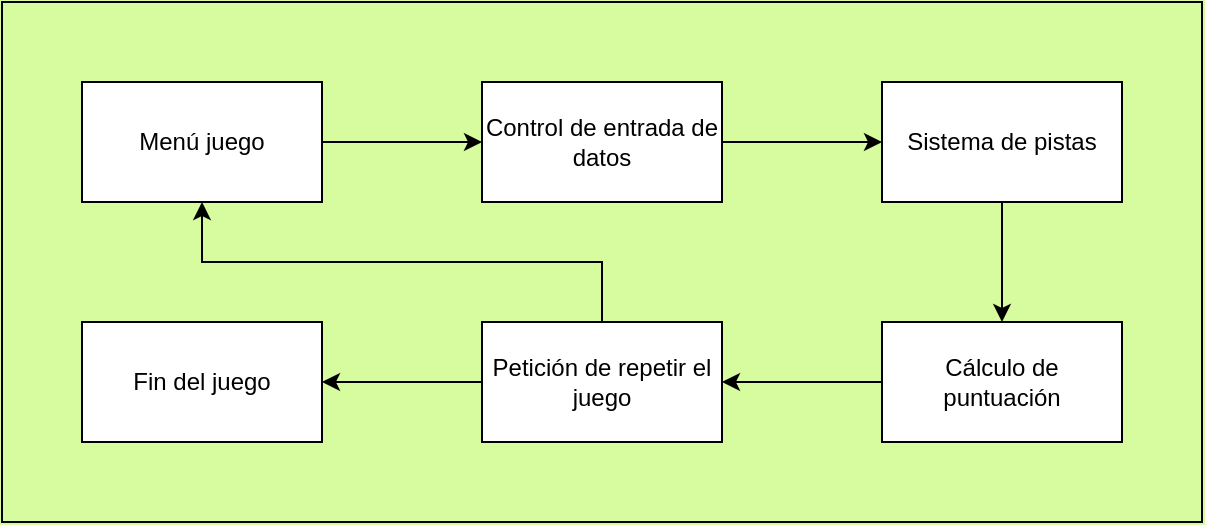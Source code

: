 <mxfile version="24.8.3">
  <diagram name="Página-1" id="N_z-JypmZl4Z9UGocTOk">
    <mxGraphModel dx="1165" dy="588" grid="1" gridSize="10" guides="1" tooltips="1" connect="1" arrows="1" fold="1" page="1" pageScale="1" pageWidth="827" pageHeight="1169" background="#d7fb9f" math="0" shadow="0">
      <root>
        <mxCell id="0" />
        <mxCell id="1" parent="0" />
        <mxCell id="G_acN40zDCopHe4ELP1K-12" style="edgeStyle=orthogonalEdgeStyle;rounded=0;orthogonalLoop=1;jettySize=auto;html=1;exitX=1;exitY=0.5;exitDx=0;exitDy=0;" edge="1" parent="1" source="G_acN40zDCopHe4ELP1K-1" target="G_acN40zDCopHe4ELP1K-2">
          <mxGeometry relative="1" as="geometry" />
        </mxCell>
        <mxCell id="G_acN40zDCopHe4ELP1K-1" value="Menú juego" style="rounded=0;whiteSpace=wrap;html=1;" vertex="1" parent="1">
          <mxGeometry x="80" y="120" width="120" height="60" as="geometry" />
        </mxCell>
        <mxCell id="G_acN40zDCopHe4ELP1K-7" style="edgeStyle=orthogonalEdgeStyle;rounded=0;orthogonalLoop=1;jettySize=auto;html=1;exitX=1;exitY=0.5;exitDx=0;exitDy=0;" edge="1" parent="1" source="G_acN40zDCopHe4ELP1K-2" target="G_acN40zDCopHe4ELP1K-3">
          <mxGeometry relative="1" as="geometry" />
        </mxCell>
        <mxCell id="G_acN40zDCopHe4ELP1K-2" value="&lt;div&gt;Control de entrada de datos&lt;/div&gt;" style="rounded=0;whiteSpace=wrap;html=1;" vertex="1" parent="1">
          <mxGeometry x="280" y="120" width="120" height="60" as="geometry" />
        </mxCell>
        <mxCell id="G_acN40zDCopHe4ELP1K-8" style="edgeStyle=orthogonalEdgeStyle;rounded=0;orthogonalLoop=1;jettySize=auto;html=1;exitX=0.5;exitY=1;exitDx=0;exitDy=0;" edge="1" parent="1" source="G_acN40zDCopHe4ELP1K-3" target="G_acN40zDCopHe4ELP1K-4">
          <mxGeometry relative="1" as="geometry" />
        </mxCell>
        <mxCell id="G_acN40zDCopHe4ELP1K-3" value="Sistema de pistas" style="rounded=0;whiteSpace=wrap;html=1;" vertex="1" parent="1">
          <mxGeometry x="480" y="120" width="120" height="60" as="geometry" />
        </mxCell>
        <mxCell id="G_acN40zDCopHe4ELP1K-9" style="edgeStyle=orthogonalEdgeStyle;rounded=0;orthogonalLoop=1;jettySize=auto;html=1;" edge="1" parent="1" source="G_acN40zDCopHe4ELP1K-4" target="G_acN40zDCopHe4ELP1K-5">
          <mxGeometry relative="1" as="geometry" />
        </mxCell>
        <mxCell id="G_acN40zDCopHe4ELP1K-4" value="Cálculo de puntuación" style="rounded=0;whiteSpace=wrap;html=1;" vertex="1" parent="1">
          <mxGeometry x="480" y="240" width="120" height="60" as="geometry" />
        </mxCell>
        <mxCell id="G_acN40zDCopHe4ELP1K-10" style="edgeStyle=orthogonalEdgeStyle;rounded=0;orthogonalLoop=1;jettySize=auto;html=1;" edge="1" parent="1" source="G_acN40zDCopHe4ELP1K-5" target="G_acN40zDCopHe4ELP1K-6">
          <mxGeometry relative="1" as="geometry" />
        </mxCell>
        <mxCell id="G_acN40zDCopHe4ELP1K-13" style="edgeStyle=orthogonalEdgeStyle;rounded=0;orthogonalLoop=1;jettySize=auto;html=1;exitX=0.5;exitY=0;exitDx=0;exitDy=0;entryX=0.5;entryY=1;entryDx=0;entryDy=0;" edge="1" parent="1" source="G_acN40zDCopHe4ELP1K-5" target="G_acN40zDCopHe4ELP1K-1">
          <mxGeometry relative="1" as="geometry" />
        </mxCell>
        <mxCell id="G_acN40zDCopHe4ELP1K-5" value="Petición de repetir el juego" style="rounded=0;whiteSpace=wrap;html=1;" vertex="1" parent="1">
          <mxGeometry x="280" y="240" width="120" height="60" as="geometry" />
        </mxCell>
        <mxCell id="G_acN40zDCopHe4ELP1K-6" value="Fin del juego" style="rounded=0;whiteSpace=wrap;html=1;" vertex="1" parent="1">
          <mxGeometry x="80" y="240" width="120" height="60" as="geometry" />
        </mxCell>
        <mxCell id="G_acN40zDCopHe4ELP1K-14" value="" style="rounded=0;whiteSpace=wrap;html=1;fillColor=none;" vertex="1" parent="1">
          <mxGeometry x="40" y="80" width="600" height="260" as="geometry" />
        </mxCell>
      </root>
    </mxGraphModel>
  </diagram>
</mxfile>
